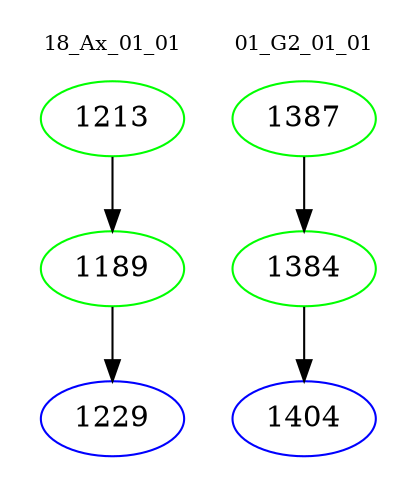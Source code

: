 digraph{
subgraph cluster_0 {
color = white
label = "18_Ax_01_01";
fontsize=10;
T0_1213 [label="1213", color="green"]
T0_1213 -> T0_1189 [color="black"]
T0_1189 [label="1189", color="green"]
T0_1189 -> T0_1229 [color="black"]
T0_1229 [label="1229", color="blue"]
}
subgraph cluster_1 {
color = white
label = "01_G2_01_01";
fontsize=10;
T1_1387 [label="1387", color="green"]
T1_1387 -> T1_1384 [color="black"]
T1_1384 [label="1384", color="green"]
T1_1384 -> T1_1404 [color="black"]
T1_1404 [label="1404", color="blue"]
}
}
